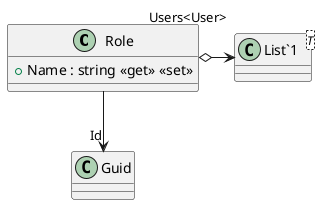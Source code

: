 @startuml
class Role {
    + Name : string <<get>> <<set>>
}
class "List`1"<T> {
}
Role --> "Id" Guid
Role o-> "Users<User>" "List`1"
@enduml
